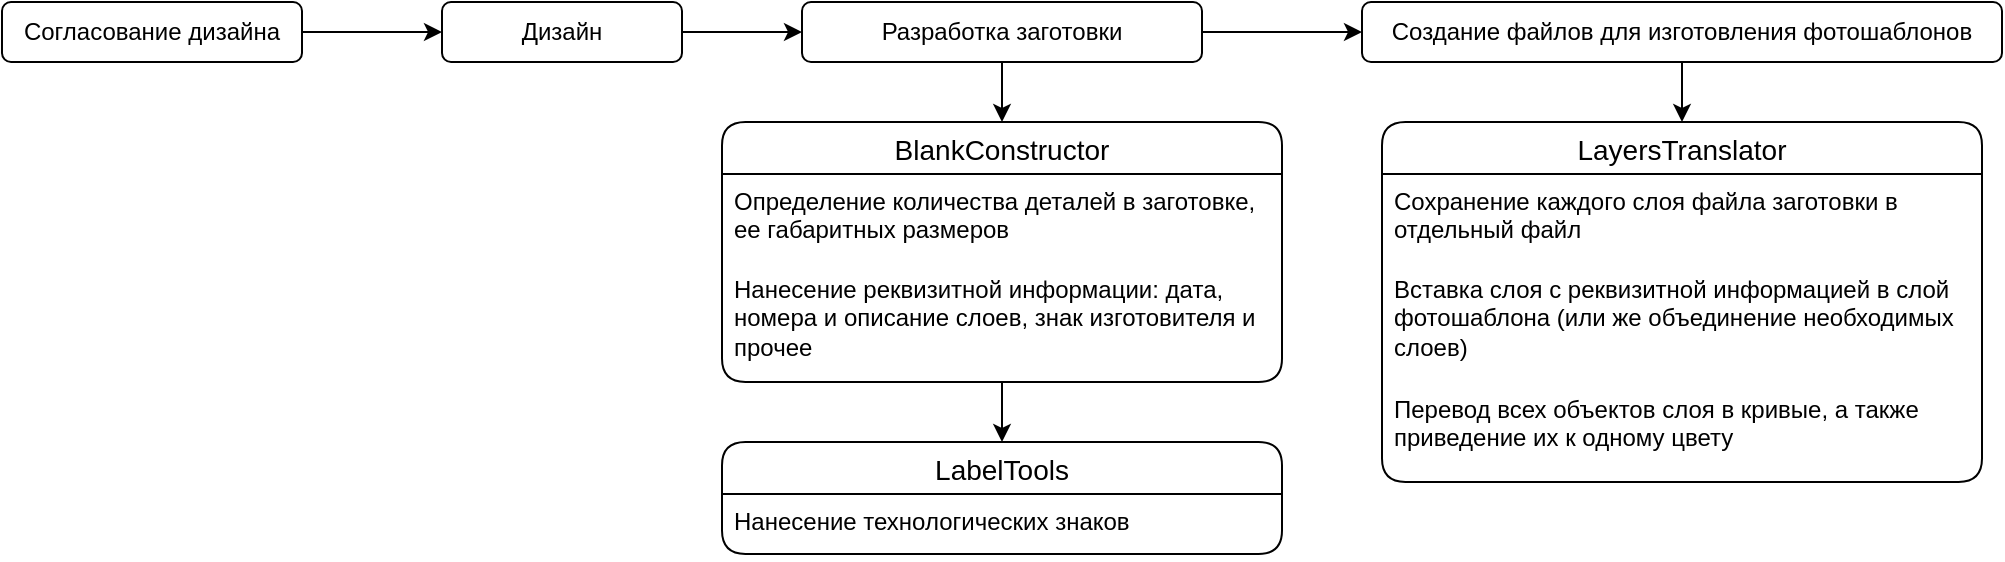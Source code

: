 <mxfile version="21.7.5" type="github">
  <diagram name="Страница — 1" id="ZN9Zfw2zkkUrsZfMk1DQ">
    <mxGraphModel dx="2261" dy="746" grid="1" gridSize="10" guides="1" tooltips="1" connect="1" arrows="1" fold="1" page="1" pageScale="1" pageWidth="827" pageHeight="1169" math="0" shadow="0">
      <root>
        <mxCell id="0" />
        <mxCell id="1" parent="0" />
        <mxCell id="oUw8ndJiCr0gR4RyfcJq-4" style="edgeStyle=orthogonalEdgeStyle;rounded=0;orthogonalLoop=1;jettySize=auto;html=1;exitX=1;exitY=0.5;exitDx=0;exitDy=0;entryX=0;entryY=0.5;entryDx=0;entryDy=0;" edge="1" parent="1" source="oUw8ndJiCr0gR4RyfcJq-1" target="oUw8ndJiCr0gR4RyfcJq-2">
          <mxGeometry relative="1" as="geometry" />
        </mxCell>
        <mxCell id="oUw8ndJiCr0gR4RyfcJq-1" value="Согласование дизайна" style="rounded=1;whiteSpace=wrap;html=1;" vertex="1" parent="1">
          <mxGeometry x="-120" y="330" width="150" height="30" as="geometry" />
        </mxCell>
        <mxCell id="oUw8ndJiCr0gR4RyfcJq-7" style="edgeStyle=orthogonalEdgeStyle;rounded=0;orthogonalLoop=1;jettySize=auto;html=1;exitX=1;exitY=0.5;exitDx=0;exitDy=0;" edge="1" parent="1" source="oUw8ndJiCr0gR4RyfcJq-2" target="oUw8ndJiCr0gR4RyfcJq-6">
          <mxGeometry relative="1" as="geometry" />
        </mxCell>
        <mxCell id="oUw8ndJiCr0gR4RyfcJq-2" value="Дизайн" style="rounded=1;whiteSpace=wrap;html=1;" vertex="1" parent="1">
          <mxGeometry x="100" y="330" width="120" height="30" as="geometry" />
        </mxCell>
        <mxCell id="oUw8ndJiCr0gR4RyfcJq-9" style="edgeStyle=orthogonalEdgeStyle;rounded=0;orthogonalLoop=1;jettySize=auto;html=1;exitX=1;exitY=0.5;exitDx=0;exitDy=0;entryX=0;entryY=0.5;entryDx=0;entryDy=0;" edge="1" parent="1" source="oUw8ndJiCr0gR4RyfcJq-6" target="oUw8ndJiCr0gR4RyfcJq-8">
          <mxGeometry relative="1" as="geometry" />
        </mxCell>
        <mxCell id="oUw8ndJiCr0gR4RyfcJq-46" style="edgeStyle=orthogonalEdgeStyle;rounded=0;orthogonalLoop=1;jettySize=auto;html=1;exitX=0.5;exitY=1;exitDx=0;exitDy=0;entryX=0.5;entryY=0;entryDx=0;entryDy=0;" edge="1" parent="1" source="oUw8ndJiCr0gR4RyfcJq-6" target="oUw8ndJiCr0gR4RyfcJq-33">
          <mxGeometry relative="1" as="geometry" />
        </mxCell>
        <mxCell id="oUw8ndJiCr0gR4RyfcJq-6" value="Разработка заготовки" style="rounded=1;whiteSpace=wrap;html=1;" vertex="1" parent="1">
          <mxGeometry x="280" y="330" width="200" height="30" as="geometry" />
        </mxCell>
        <mxCell id="oUw8ndJiCr0gR4RyfcJq-50" style="edgeStyle=orthogonalEdgeStyle;rounded=0;orthogonalLoop=1;jettySize=auto;html=1;exitX=0.5;exitY=1;exitDx=0;exitDy=0;entryX=0.5;entryY=0;entryDx=0;entryDy=0;" edge="1" parent="1" source="oUw8ndJiCr0gR4RyfcJq-8" target="oUw8ndJiCr0gR4RyfcJq-47">
          <mxGeometry relative="1" as="geometry" />
        </mxCell>
        <mxCell id="oUw8ndJiCr0gR4RyfcJq-8" value="Создание файлов для изготовления фотошаблонов" style="rounded=1;whiteSpace=wrap;html=1;" vertex="1" parent="1">
          <mxGeometry x="560" y="330" width="320" height="30" as="geometry" />
        </mxCell>
        <mxCell id="oUw8ndJiCr0gR4RyfcJq-43" style="edgeStyle=orthogonalEdgeStyle;rounded=0;orthogonalLoop=1;jettySize=auto;html=1;exitX=0.5;exitY=1;exitDx=0;exitDy=0;entryX=0.5;entryY=0;entryDx=0;entryDy=0;" edge="1" parent="1" source="oUw8ndJiCr0gR4RyfcJq-33" target="oUw8ndJiCr0gR4RyfcJq-39">
          <mxGeometry relative="1" as="geometry" />
        </mxCell>
        <mxCell id="oUw8ndJiCr0gR4RyfcJq-33" value="BlankConstructor" style="swimlane;fontStyle=0;childLayout=stackLayout;horizontal=1;startSize=26;horizontalStack=0;resizeParent=1;resizeParentMax=0;resizeLast=0;collapsible=1;marginBottom=0;align=center;fontSize=14;rounded=1;" vertex="1" parent="1">
          <mxGeometry x="240" y="390" width="280" height="130" as="geometry">
            <mxRectangle x="250" y="400" width="60" height="30" as="alternateBounds" />
          </mxGeometry>
        </mxCell>
        <mxCell id="oUw8ndJiCr0gR4RyfcJq-34" value="Определение количества деталей в заготовке, ее габаритных размеров" style="text;strokeColor=none;fillColor=none;spacingLeft=4;spacingRight=4;overflow=hidden;rotatable=0;points=[[0,0.5],[1,0.5]];portConstraint=eastwest;fontSize=12;whiteSpace=wrap;html=1;" vertex="1" parent="oUw8ndJiCr0gR4RyfcJq-33">
          <mxGeometry y="26" width="280" height="44" as="geometry" />
        </mxCell>
        <mxCell id="oUw8ndJiCr0gR4RyfcJq-35" value="Нанесение реквизитной информации: дата, номера и описание слоев, знак изготовителя и прочее" style="text;strokeColor=none;fillColor=none;spacingLeft=4;spacingRight=4;overflow=hidden;rotatable=0;points=[[0,0.5],[1,0.5]];portConstraint=eastwest;fontSize=12;whiteSpace=wrap;html=1;" vertex="1" parent="oUw8ndJiCr0gR4RyfcJq-33">
          <mxGeometry y="70" width="280" height="60" as="geometry" />
        </mxCell>
        <mxCell id="oUw8ndJiCr0gR4RyfcJq-39" value="LabelTools" style="swimlane;fontStyle=0;childLayout=stackLayout;horizontal=1;startSize=26;horizontalStack=0;resizeParent=1;resizeParentMax=0;resizeLast=0;collapsible=1;marginBottom=0;align=center;fontSize=14;rounded=1;" vertex="1" parent="1">
          <mxGeometry x="240" y="550" width="280" height="56" as="geometry" />
        </mxCell>
        <mxCell id="oUw8ndJiCr0gR4RyfcJq-40" value="Нанесение технологических знаков" style="text;strokeColor=none;fillColor=none;spacingLeft=4;spacingRight=4;overflow=hidden;rotatable=0;points=[[0,0.5],[1,0.5]];portConstraint=eastwest;fontSize=12;whiteSpace=wrap;html=1;rounded=1;" vertex="1" parent="oUw8ndJiCr0gR4RyfcJq-39">
          <mxGeometry y="26" width="280" height="30" as="geometry" />
        </mxCell>
        <mxCell id="oUw8ndJiCr0gR4RyfcJq-47" value="LayersTranslator" style="swimlane;fontStyle=0;childLayout=stackLayout;horizontal=1;startSize=26;horizontalStack=0;resizeParent=1;resizeParentMax=0;resizeLast=0;collapsible=1;marginBottom=0;align=center;fontSize=14;rounded=1;" vertex="1" parent="1">
          <mxGeometry x="570" y="390" width="300" height="180" as="geometry">
            <mxRectangle x="250" y="400" width="60" height="30" as="alternateBounds" />
          </mxGeometry>
        </mxCell>
        <mxCell id="oUw8ndJiCr0gR4RyfcJq-48" value="&lt;div&gt;Сохранение каждого слоя файла заготовки в отдельный файл&lt;/div&gt;&lt;div&gt;&lt;br&gt;&lt;/div&gt;" style="text;strokeColor=none;fillColor=none;spacingLeft=4;spacingRight=4;overflow=hidden;rotatable=0;points=[[0,0.5],[1,0.5]];portConstraint=eastwest;fontSize=12;whiteSpace=wrap;html=1;" vertex="1" parent="oUw8ndJiCr0gR4RyfcJq-47">
          <mxGeometry y="26" width="300" height="44" as="geometry" />
        </mxCell>
        <mxCell id="oUw8ndJiCr0gR4RyfcJq-51" value="Вставка слоя с реквизитной информацией в слой фотошаблона (или же объединение необходимых слоев)" style="text;strokeColor=none;fillColor=none;spacingLeft=4;spacingRight=4;overflow=hidden;rotatable=0;points=[[0,0.5],[1,0.5]];portConstraint=eastwest;fontSize=12;whiteSpace=wrap;html=1;" vertex="1" parent="oUw8ndJiCr0gR4RyfcJq-47">
          <mxGeometry y="70" width="300" height="60" as="geometry" />
        </mxCell>
        <mxCell id="oUw8ndJiCr0gR4RyfcJq-49" value="Перевод всех объектов слоя в кривые, а также приведение их к одному цвету" style="text;strokeColor=none;fillColor=none;spacingLeft=4;spacingRight=4;overflow=hidden;rotatable=0;points=[[0,0.5],[1,0.5]];portConstraint=eastwest;fontSize=12;whiteSpace=wrap;html=1;" vertex="1" parent="oUw8ndJiCr0gR4RyfcJq-47">
          <mxGeometry y="130" width="300" height="50" as="geometry" />
        </mxCell>
      </root>
    </mxGraphModel>
  </diagram>
</mxfile>
